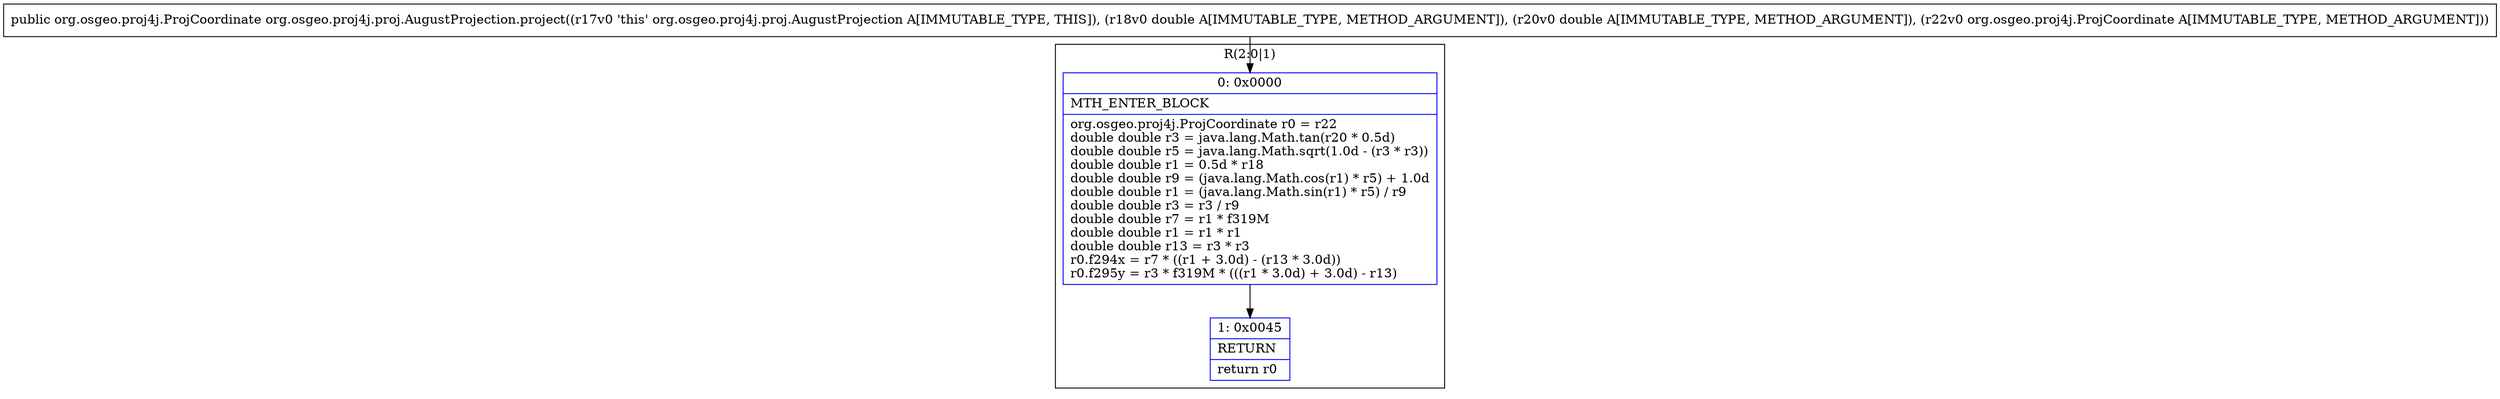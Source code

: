digraph "CFG fororg.osgeo.proj4j.proj.AugustProjection.project(DDLorg\/osgeo\/proj4j\/ProjCoordinate;)Lorg\/osgeo\/proj4j\/ProjCoordinate;" {
subgraph cluster_Region_1996623704 {
label = "R(2:0|1)";
node [shape=record,color=blue];
Node_0 [shape=record,label="{0\:\ 0x0000|MTH_ENTER_BLOCK\l|org.osgeo.proj4j.ProjCoordinate r0 = r22\ldouble double r3 = java.lang.Math.tan(r20 * 0.5d)\ldouble double r5 = java.lang.Math.sqrt(1.0d \- (r3 * r3))\ldouble double r1 = 0.5d * r18\ldouble double r9 = (java.lang.Math.cos(r1) * r5) + 1.0d\ldouble double r1 = (java.lang.Math.sin(r1) * r5) \/ r9\ldouble double r3 = r3 \/ r9\ldouble double r7 = r1 * f319M\ldouble double r1 = r1 * r1\ldouble double r13 = r3 * r3\lr0.f294x = r7 * ((r1 + 3.0d) \- (r13 * 3.0d))\lr0.f295y = r3 * f319M * (((r1 * 3.0d) + 3.0d) \- r13)\l}"];
Node_1 [shape=record,label="{1\:\ 0x0045|RETURN\l|return r0\l}"];
}
MethodNode[shape=record,label="{public org.osgeo.proj4j.ProjCoordinate org.osgeo.proj4j.proj.AugustProjection.project((r17v0 'this' org.osgeo.proj4j.proj.AugustProjection A[IMMUTABLE_TYPE, THIS]), (r18v0 double A[IMMUTABLE_TYPE, METHOD_ARGUMENT]), (r20v0 double A[IMMUTABLE_TYPE, METHOD_ARGUMENT]), (r22v0 org.osgeo.proj4j.ProjCoordinate A[IMMUTABLE_TYPE, METHOD_ARGUMENT])) }"];
MethodNode -> Node_0;
Node_0 -> Node_1;
}

